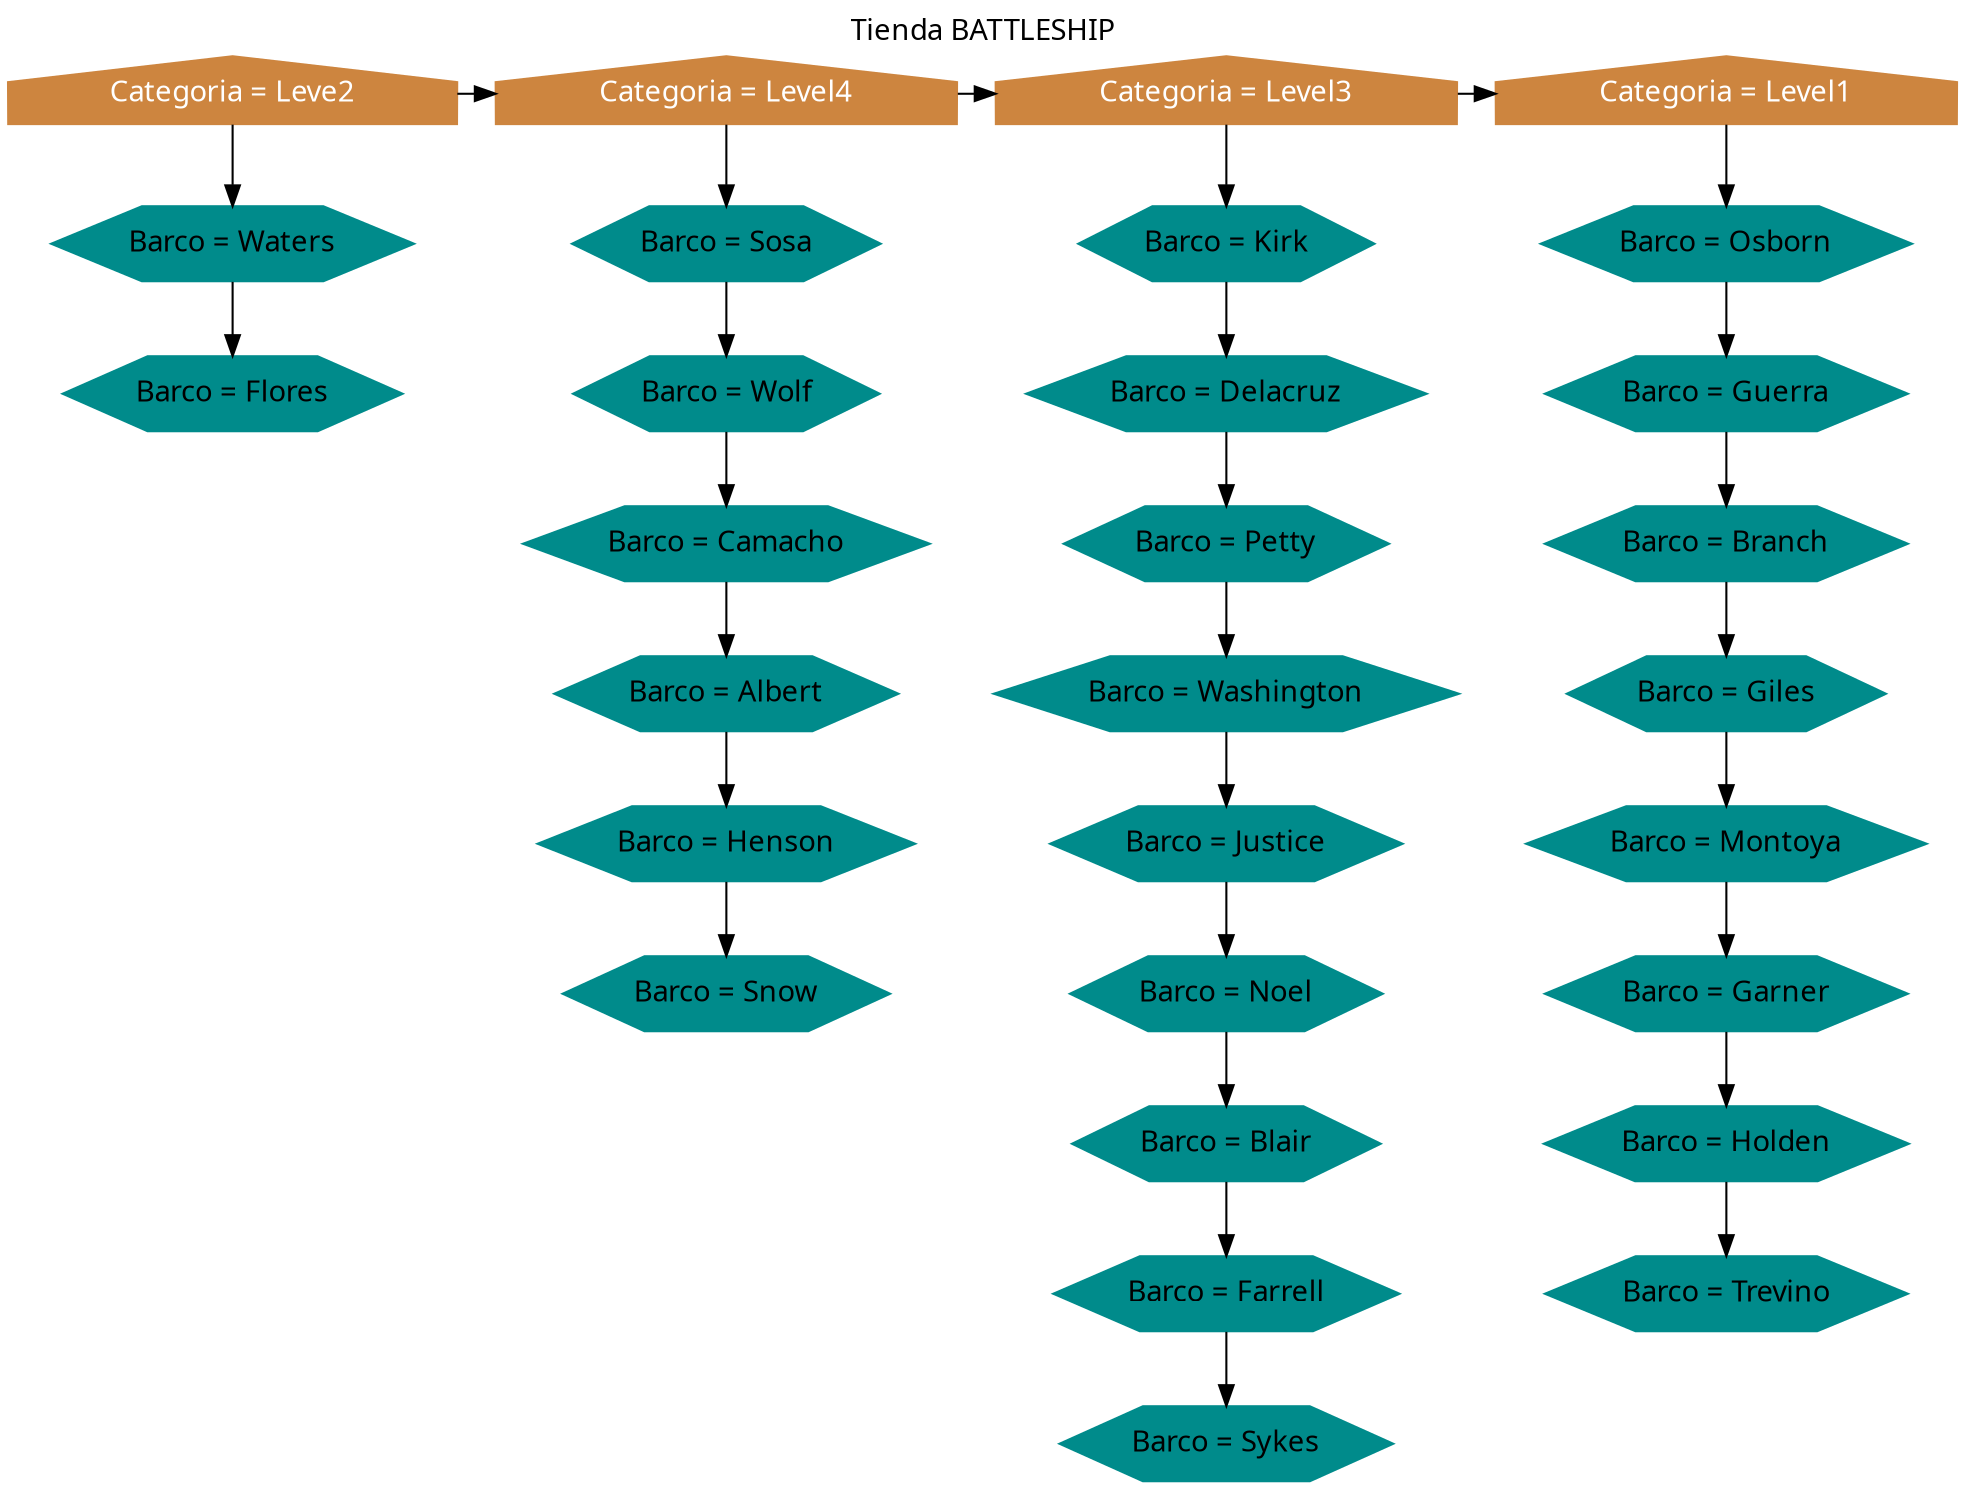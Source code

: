 digraph G {

node[shape=house,style=filled,color=peru,fontname="Century Gothic"]; graph [fontname = "Century Gothic"];
labelloc = "t;"label = "Tienda BATTLESHIP";

xLeve2[dir=both label = "Categoria = Leve2",fontcolor=white]xLeve2-> xLevel4

x450093[dir=both label = "Barco = Waters",  color=cyan4, shape=hexagon]x450093-> x424677
xLeve2-> x450093

x424677[dir=both label = "Barco = Flores",  color=cyan4, shape=hexagon]
xLevel4[dir=both label = "Categoria = Level4",fontcolor=white]xLevel4-> xLevel3

x187765[dir=both label = "Barco = Sosa",  color=cyan4, shape=hexagon]x187765-> x801663
xLevel4-> x187765

x801663[dir=both label = "Barco = Wolf",  color=cyan4, shape=hexagon]x801663-> x507715

x507715[dir=both label = "Barco = Camacho",  color=cyan4, shape=hexagon]x507715-> x74913

x74913[dir=both label = "Barco = Albert",  color=cyan4, shape=hexagon]x74913-> x99647

x99647[dir=both label = "Barco = Henson",  color=cyan4, shape=hexagon]x99647-> x868070

x868070[dir=both label = "Barco = Snow",  color=cyan4, shape=hexagon]
xLevel3[dir=both label = "Categoria = Level3",fontcolor=white]xLevel3-> xLevel1

x613161[dir=both label = "Barco = Kirk",  color=cyan4, shape=hexagon]x613161-> x110138
xLevel3-> x613161

x110138[dir=both label = "Barco = Delacruz",  color=cyan4, shape=hexagon]x110138-> x770027

x770027[dir=both label = "Barco = Petty",  color=cyan4, shape=hexagon]x770027-> x990648

x990648[dir=both label = "Barco = Washington",  color=cyan4, shape=hexagon]x990648-> x200459

x200459[dir=both label = "Barco = Justice",  color=cyan4, shape=hexagon]x200459-> x577947

x577947[dir=both label = "Barco = Noel",  color=cyan4, shape=hexagon]x577947-> x372284

x372284[dir=both label = "Barco = Blair",  color=cyan4, shape=hexagon]x372284-> x666202

x666202[dir=both label = "Barco = Farrell",  color=cyan4, shape=hexagon]x666202-> x633321

x633321[dir=both label = "Barco = Sykes",  color=cyan4, shape=hexagon]
xLevel1[dir=both label = "Categoria = Level1",fontcolor=white]x566031[dir=both label = "Barco = Osborn",  color=cyan4, shape=hexagon]x566031-> x495406
xLevel1-> x566031
x495406[dir=both label = "Barco = Guerra",  color=cyan4, shape=hexagon]x495406-> x447311
x447311[dir=both label = "Barco = Branch",  color=cyan4, shape=hexagon]x447311-> x705737
x705737[dir=both label = "Barco = Giles",  color=cyan4, shape=hexagon]x705737-> x20104
x20104[dir=both label = "Barco = Montoya",  color=cyan4, shape=hexagon]x20104-> x758133
x758133[dir=both label = "Barco = Garner",  color=cyan4, shape=hexagon]x758133-> x637785
x637785[dir=both label = "Barco = Holden",  color=cyan4, shape=hexagon]x637785-> x861972

x861972[dir=both label = "Barco = Trevino",  color=cyan4, shape=hexagon];
{rank=same;xLeve2;xLevel4;xLevel3;xLevel1;};
}
